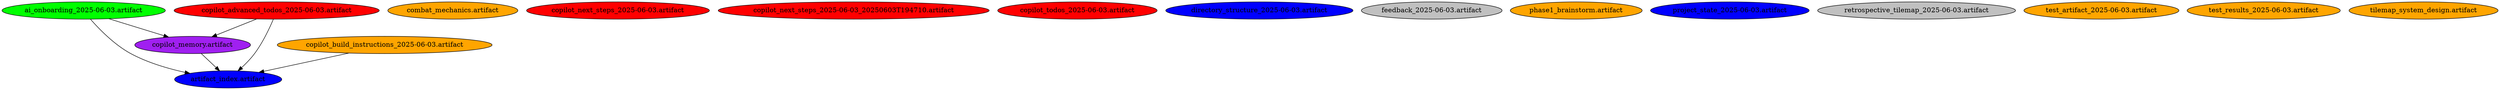 digraph ArtifactGraph {
  "ai_onboarding_2025-06-03.artifact" [style=filled, fillcolor=green];
  "artifact_index.artifact" [style=filled, fillcolor=blue];
  "combat_mechanics.artifact" [style=filled, fillcolor=orange];
  "copilot_advanced_todos_2025-06-03.artifact" [style=filled, fillcolor=red];
  "copilot_build_instructions_2025-06-03.artifact" [style=filled, fillcolor=orange];
  "copilot_memory.artifact" [style=filled, fillcolor=purple];
  "copilot_next_steps_2025-06-03.artifact" [style=filled, fillcolor=red];
  "copilot_next_steps_2025-06-03_20250603T194710.artifact" [style=filled, fillcolor=red];
  "copilot_todos_2025-06-03.artifact" [style=filled, fillcolor=red];
  "directory_structure_2025-06-03.artifact" [style=filled, fillcolor=blue];
  "feedback_2025-06-03.artifact" [style=filled, fillcolor=gray];
  "phase1_brainstorm.artifact" [style=filled, fillcolor=orange];
  "project_state_2025-06-03.artifact" [style=filled, fillcolor=blue];
  "retrospective_tilemap_2025-06-03.artifact" [style=filled, fillcolor=gray];
  "test_artifact_2025-06-03.artifact" [style=filled, fillcolor=orange];
  "test_results_2025-06-03.artifact" [style=filled, fillcolor=orange];
  "tilemap_system_design.artifact" [style=filled, fillcolor=orange];
  "ai_onboarding_2025-06-03.artifact" -> "copilot_memory.artifact";
  "ai_onboarding_2025-06-03.artifact" -> "artifact_index.artifact";
  "copilot_advanced_todos_2025-06-03.artifact" -> "copilot_memory.artifact";
  "copilot_advanced_todos_2025-06-03.artifact" -> "artifact_index.artifact";
  "copilot_build_instructions_2025-06-03.artifact" -> "artifact_index.artifact";
  "copilot_memory.artifact" -> "artifact_index.artifact";
}
